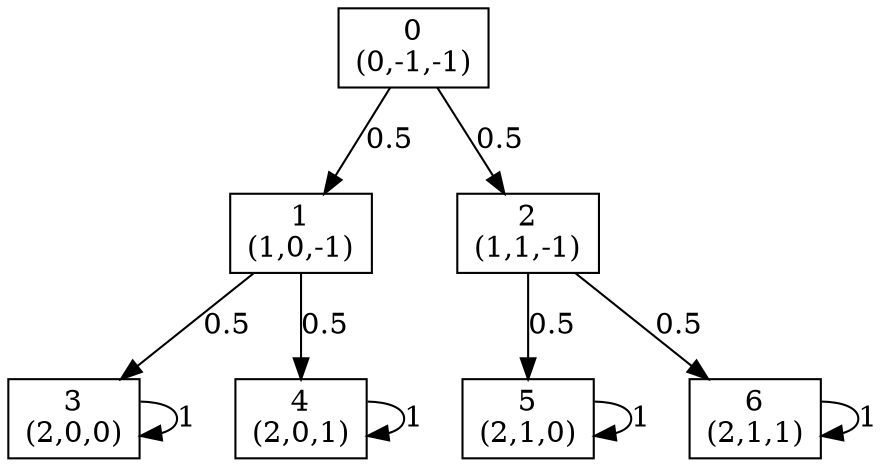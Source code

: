 digraph P {
node [shape=box];
0 -> 1 [ label="0.5" ];
0 -> 2 [ label="0.5" ];
1 -> 3 [ label="0.5" ];
1 -> 4 [ label="0.5" ];
2 -> 5 [ label="0.5" ];
2 -> 6 [ label="0.5" ];
3 -> 3 [ label="1" ];
4 -> 4 [ label="1" ];
5 -> 5 [ label="1" ];
6 -> 6 [ label="1" ];
0 [label="0\n(0,-1,-1)"];
1 [label="1\n(1,0,-1)"];
2 [label="2\n(1,1,-1)"];
3 [label="3\n(2,0,0)"];
4 [label="4\n(2,0,1)"];
5 [label="5\n(2,1,0)"];
6 [label="6\n(2,1,1)"];
}

